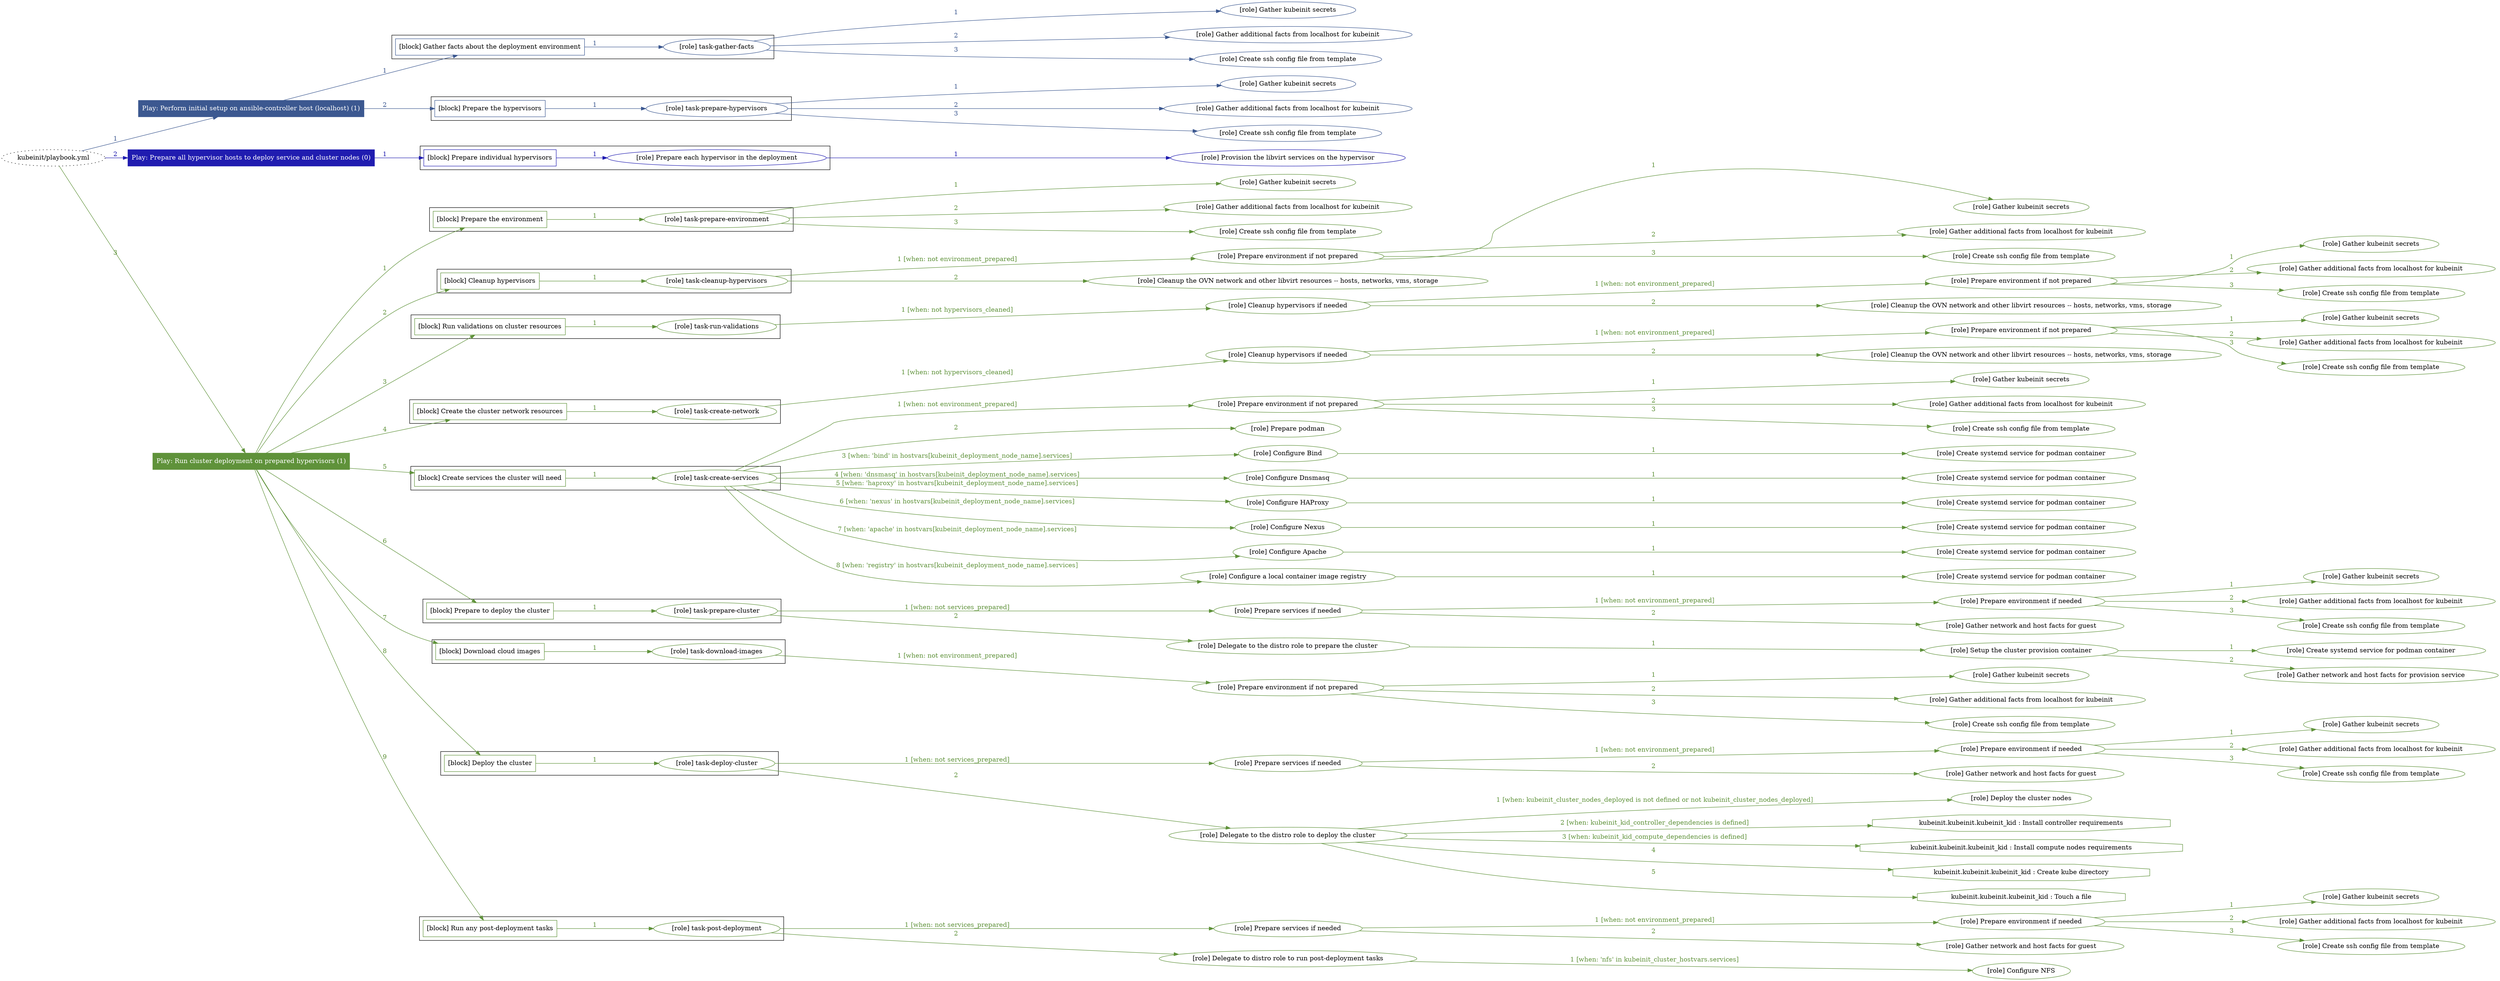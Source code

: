 digraph {
	graph [concentrate=true ordering=in rankdir=LR ratio=fill]
	edge [esep=5 sep=10]
	"kubeinit/playbook.yml" [URL="/home/runner/work/kubeinit/kubeinit/kubeinit/playbook.yml" id=playbook_631d4e79 style=dotted]
	play_fd096b8a [label="Play: Perform initial setup on ansible-controller host (localhost) (1)" URL="/home/runner/work/kubeinit/kubeinit/kubeinit/playbook.yml" color="#3c5890" fontcolor="#ffffff" id=play_fd096b8a shape=box style=filled tooltip=localhost]
	"kubeinit/playbook.yml" -> play_fd096b8a [label="1 " color="#3c5890" fontcolor="#3c5890" id=edge_13ae53e8 labeltooltip="1 " tooltip="1 "]
	subgraph "Gather kubeinit secrets" {
		role_b09cafa3 [label="[role] Gather kubeinit secrets" URL="/home/runner/.ansible/collections/ansible_collections/kubeinit/kubeinit/roles/kubeinit_prepare/tasks/gather_kubeinit_facts.yml" color="#3c5890" id=role_b09cafa3 tooltip="Gather kubeinit secrets"]
	}
	subgraph "Gather additional facts from localhost for kubeinit" {
		role_b09b461b [label="[role] Gather additional facts from localhost for kubeinit" URL="/home/runner/.ansible/collections/ansible_collections/kubeinit/kubeinit/roles/kubeinit_prepare/tasks/gather_kubeinit_facts.yml" color="#3c5890" id=role_b09b461b tooltip="Gather additional facts from localhost for kubeinit"]
	}
	subgraph "Create ssh config file from template" {
		role_484d48f0 [label="[role] Create ssh config file from template" URL="/home/runner/.ansible/collections/ansible_collections/kubeinit/kubeinit/roles/kubeinit_prepare/tasks/gather_kubeinit_facts.yml" color="#3c5890" id=role_484d48f0 tooltip="Create ssh config file from template"]
	}
	subgraph "task-gather-facts" {
		role_5db7b000 [label="[role] task-gather-facts" URL="/home/runner/work/kubeinit/kubeinit/kubeinit/playbook.yml" color="#3c5890" id=role_5db7b000 tooltip="task-gather-facts"]
		role_5db7b000 -> role_b09cafa3 [label="1 " color="#3c5890" fontcolor="#3c5890" id=edge_264c8a64 labeltooltip="1 " tooltip="1 "]
		role_5db7b000 -> role_b09b461b [label="2 " color="#3c5890" fontcolor="#3c5890" id=edge_7da8f5a4 labeltooltip="2 " tooltip="2 "]
		role_5db7b000 -> role_484d48f0 [label="3 " color="#3c5890" fontcolor="#3c5890" id=edge_31683a23 labeltooltip="3 " tooltip="3 "]
	}
	subgraph "Gather kubeinit secrets" {
		role_88951723 [label="[role] Gather kubeinit secrets" URL="/home/runner/.ansible/collections/ansible_collections/kubeinit/kubeinit/roles/kubeinit_prepare/tasks/gather_kubeinit_facts.yml" color="#3c5890" id=role_88951723 tooltip="Gather kubeinit secrets"]
	}
	subgraph "Gather additional facts from localhost for kubeinit" {
		role_a1238ea7 [label="[role] Gather additional facts from localhost for kubeinit" URL="/home/runner/.ansible/collections/ansible_collections/kubeinit/kubeinit/roles/kubeinit_prepare/tasks/gather_kubeinit_facts.yml" color="#3c5890" id=role_a1238ea7 tooltip="Gather additional facts from localhost for kubeinit"]
	}
	subgraph "Create ssh config file from template" {
		role_0018c996 [label="[role] Create ssh config file from template" URL="/home/runner/.ansible/collections/ansible_collections/kubeinit/kubeinit/roles/kubeinit_prepare/tasks/gather_kubeinit_facts.yml" color="#3c5890" id=role_0018c996 tooltip="Create ssh config file from template"]
	}
	subgraph "task-prepare-hypervisors" {
		role_5be6612e [label="[role] task-prepare-hypervisors" URL="/home/runner/work/kubeinit/kubeinit/kubeinit/playbook.yml" color="#3c5890" id=role_5be6612e tooltip="task-prepare-hypervisors"]
		role_5be6612e -> role_88951723 [label="1 " color="#3c5890" fontcolor="#3c5890" id=edge_fd577b94 labeltooltip="1 " tooltip="1 "]
		role_5be6612e -> role_a1238ea7 [label="2 " color="#3c5890" fontcolor="#3c5890" id=edge_242cc74e labeltooltip="2 " tooltip="2 "]
		role_5be6612e -> role_0018c996 [label="3 " color="#3c5890" fontcolor="#3c5890" id=edge_f7c57e42 labeltooltip="3 " tooltip="3 "]
	}
	subgraph "Play: Perform initial setup on ansible-controller host (localhost) (1)" {
		play_fd096b8a -> block_7fa52ff3 [label=1 color="#3c5890" fontcolor="#3c5890" id=edge_b52927d9 labeltooltip=1 tooltip=1]
		subgraph cluster_block_7fa52ff3 {
			block_7fa52ff3 [label="[block] Gather facts about the deployment environment" URL="/home/runner/work/kubeinit/kubeinit/kubeinit/playbook.yml" color="#3c5890" id=block_7fa52ff3 labeltooltip="Gather facts about the deployment environment" shape=box tooltip="Gather facts about the deployment environment"]
			block_7fa52ff3 -> role_5db7b000 [label="1 " color="#3c5890" fontcolor="#3c5890" id=edge_e2c9bd06 labeltooltip="1 " tooltip="1 "]
		}
		play_fd096b8a -> block_6d592baa [label=2 color="#3c5890" fontcolor="#3c5890" id=edge_0118e090 labeltooltip=2 tooltip=2]
		subgraph cluster_block_6d592baa {
			block_6d592baa [label="[block] Prepare the hypervisors" URL="/home/runner/work/kubeinit/kubeinit/kubeinit/playbook.yml" color="#3c5890" id=block_6d592baa labeltooltip="Prepare the hypervisors" shape=box tooltip="Prepare the hypervisors"]
			block_6d592baa -> role_5be6612e [label="1 " color="#3c5890" fontcolor="#3c5890" id=edge_ff4b93f3 labeltooltip="1 " tooltip="1 "]
		}
	}
	play_9fa83a90 [label="Play: Prepare all hypervisor hosts to deploy service and cluster nodes (0)" URL="/home/runner/work/kubeinit/kubeinit/kubeinit/playbook.yml" color="#201cb0" fontcolor="#ffffff" id=play_9fa83a90 shape=box style=filled tooltip="Play: Prepare all hypervisor hosts to deploy service and cluster nodes (0)"]
	"kubeinit/playbook.yml" -> play_9fa83a90 [label="2 " color="#201cb0" fontcolor="#201cb0" id=edge_a49e1e10 labeltooltip="2 " tooltip="2 "]
	subgraph "Provision the libvirt services on the hypervisor" {
		role_488dbc04 [label="[role] Provision the libvirt services on the hypervisor" URL="/home/runner/.ansible/collections/ansible_collections/kubeinit/kubeinit/roles/kubeinit_prepare/tasks/prepare_hypervisor.yml" color="#201cb0" id=role_488dbc04 tooltip="Provision the libvirt services on the hypervisor"]
	}
	subgraph "Prepare each hypervisor in the deployment" {
		role_01ba2764 [label="[role] Prepare each hypervisor in the deployment" URL="/home/runner/work/kubeinit/kubeinit/kubeinit/playbook.yml" color="#201cb0" id=role_01ba2764 tooltip="Prepare each hypervisor in the deployment"]
		role_01ba2764 -> role_488dbc04 [label="1 " color="#201cb0" fontcolor="#201cb0" id=edge_f4d7bf03 labeltooltip="1 " tooltip="1 "]
	}
	subgraph "Play: Prepare all hypervisor hosts to deploy service and cluster nodes (0)" {
		play_9fa83a90 -> block_8d556f6b [label=1 color="#201cb0" fontcolor="#201cb0" id=edge_636c7505 labeltooltip=1 tooltip=1]
		subgraph cluster_block_8d556f6b {
			block_8d556f6b [label="[block] Prepare individual hypervisors" URL="/home/runner/work/kubeinit/kubeinit/kubeinit/playbook.yml" color="#201cb0" id=block_8d556f6b labeltooltip="Prepare individual hypervisors" shape=box tooltip="Prepare individual hypervisors"]
			block_8d556f6b -> role_01ba2764 [label="1 " color="#201cb0" fontcolor="#201cb0" id=edge_83ba40f4 labeltooltip="1 " tooltip="1 "]
		}
	}
	play_57321fdf [label="Play: Run cluster deployment on prepared hypervisors (1)" URL="/home/runner/work/kubeinit/kubeinit/kubeinit/playbook.yml" color="#5f923a" fontcolor="#ffffff" id=play_57321fdf shape=box style=filled tooltip=localhost]
	"kubeinit/playbook.yml" -> play_57321fdf [label="3 " color="#5f923a" fontcolor="#5f923a" id=edge_5bac97b0 labeltooltip="3 " tooltip="3 "]
	subgraph "Gather kubeinit secrets" {
		role_ed3e7cd3 [label="[role] Gather kubeinit secrets" URL="/home/runner/.ansible/collections/ansible_collections/kubeinit/kubeinit/roles/kubeinit_prepare/tasks/gather_kubeinit_facts.yml" color="#5f923a" id=role_ed3e7cd3 tooltip="Gather kubeinit secrets"]
	}
	subgraph "Gather additional facts from localhost for kubeinit" {
		role_dd9f2aa2 [label="[role] Gather additional facts from localhost for kubeinit" URL="/home/runner/.ansible/collections/ansible_collections/kubeinit/kubeinit/roles/kubeinit_prepare/tasks/gather_kubeinit_facts.yml" color="#5f923a" id=role_dd9f2aa2 tooltip="Gather additional facts from localhost for kubeinit"]
	}
	subgraph "Create ssh config file from template" {
		role_9dde4c09 [label="[role] Create ssh config file from template" URL="/home/runner/.ansible/collections/ansible_collections/kubeinit/kubeinit/roles/kubeinit_prepare/tasks/gather_kubeinit_facts.yml" color="#5f923a" id=role_9dde4c09 tooltip="Create ssh config file from template"]
	}
	subgraph "task-prepare-environment" {
		role_c11fd211 [label="[role] task-prepare-environment" URL="/home/runner/work/kubeinit/kubeinit/kubeinit/playbook.yml" color="#5f923a" id=role_c11fd211 tooltip="task-prepare-environment"]
		role_c11fd211 -> role_ed3e7cd3 [label="1 " color="#5f923a" fontcolor="#5f923a" id=edge_002c26e2 labeltooltip="1 " tooltip="1 "]
		role_c11fd211 -> role_dd9f2aa2 [label="2 " color="#5f923a" fontcolor="#5f923a" id=edge_e6a7c039 labeltooltip="2 " tooltip="2 "]
		role_c11fd211 -> role_9dde4c09 [label="3 " color="#5f923a" fontcolor="#5f923a" id=edge_6cd74aa6 labeltooltip="3 " tooltip="3 "]
	}
	subgraph "Gather kubeinit secrets" {
		role_d32c63bb [label="[role] Gather kubeinit secrets" URL="/home/runner/.ansible/collections/ansible_collections/kubeinit/kubeinit/roles/kubeinit_prepare/tasks/gather_kubeinit_facts.yml" color="#5f923a" id=role_d32c63bb tooltip="Gather kubeinit secrets"]
	}
	subgraph "Gather additional facts from localhost for kubeinit" {
		role_26bfe3c5 [label="[role] Gather additional facts from localhost for kubeinit" URL="/home/runner/.ansible/collections/ansible_collections/kubeinit/kubeinit/roles/kubeinit_prepare/tasks/gather_kubeinit_facts.yml" color="#5f923a" id=role_26bfe3c5 tooltip="Gather additional facts from localhost for kubeinit"]
	}
	subgraph "Create ssh config file from template" {
		role_a4a4e40b [label="[role] Create ssh config file from template" URL="/home/runner/.ansible/collections/ansible_collections/kubeinit/kubeinit/roles/kubeinit_prepare/tasks/gather_kubeinit_facts.yml" color="#5f923a" id=role_a4a4e40b tooltip="Create ssh config file from template"]
	}
	subgraph "Prepare environment if not prepared" {
		role_afc779f4 [label="[role] Prepare environment if not prepared" URL="/home/runner/.ansible/collections/ansible_collections/kubeinit/kubeinit/roles/kubeinit_prepare/tasks/cleanup_hypervisors.yml" color="#5f923a" id=role_afc779f4 tooltip="Prepare environment if not prepared"]
		role_afc779f4 -> role_d32c63bb [label="1 " color="#5f923a" fontcolor="#5f923a" id=edge_eaefa13e labeltooltip="1 " tooltip="1 "]
		role_afc779f4 -> role_26bfe3c5 [label="2 " color="#5f923a" fontcolor="#5f923a" id=edge_d001be74 labeltooltip="2 " tooltip="2 "]
		role_afc779f4 -> role_a4a4e40b [label="3 " color="#5f923a" fontcolor="#5f923a" id=edge_c9851775 labeltooltip="3 " tooltip="3 "]
	}
	subgraph "Cleanup the OVN network and other libvirt resources -- hosts, networks, vms, storage" {
		role_4b16771d [label="[role] Cleanup the OVN network and other libvirt resources -- hosts, networks, vms, storage" URL="/home/runner/.ansible/collections/ansible_collections/kubeinit/kubeinit/roles/kubeinit_prepare/tasks/cleanup_hypervisors.yml" color="#5f923a" id=role_4b16771d tooltip="Cleanup the OVN network and other libvirt resources -- hosts, networks, vms, storage"]
	}
	subgraph "task-cleanup-hypervisors" {
		role_e7621fe0 [label="[role] task-cleanup-hypervisors" URL="/home/runner/work/kubeinit/kubeinit/kubeinit/playbook.yml" color="#5f923a" id=role_e7621fe0 tooltip="task-cleanup-hypervisors"]
		role_e7621fe0 -> role_afc779f4 [label="1 [when: not environment_prepared]" color="#5f923a" fontcolor="#5f923a" id=edge_1c373c9e labeltooltip="1 [when: not environment_prepared]" tooltip="1 [when: not environment_prepared]"]
		role_e7621fe0 -> role_4b16771d [label="2 " color="#5f923a" fontcolor="#5f923a" id=edge_6177a341 labeltooltip="2 " tooltip="2 "]
	}
	subgraph "Gather kubeinit secrets" {
		role_345eded1 [label="[role] Gather kubeinit secrets" URL="/home/runner/.ansible/collections/ansible_collections/kubeinit/kubeinit/roles/kubeinit_prepare/tasks/gather_kubeinit_facts.yml" color="#5f923a" id=role_345eded1 tooltip="Gather kubeinit secrets"]
	}
	subgraph "Gather additional facts from localhost for kubeinit" {
		role_64a6d907 [label="[role] Gather additional facts from localhost for kubeinit" URL="/home/runner/.ansible/collections/ansible_collections/kubeinit/kubeinit/roles/kubeinit_prepare/tasks/gather_kubeinit_facts.yml" color="#5f923a" id=role_64a6d907 tooltip="Gather additional facts from localhost for kubeinit"]
	}
	subgraph "Create ssh config file from template" {
		role_521c7646 [label="[role] Create ssh config file from template" URL="/home/runner/.ansible/collections/ansible_collections/kubeinit/kubeinit/roles/kubeinit_prepare/tasks/gather_kubeinit_facts.yml" color="#5f923a" id=role_521c7646 tooltip="Create ssh config file from template"]
	}
	subgraph "Prepare environment if not prepared" {
		role_b319f4ba [label="[role] Prepare environment if not prepared" URL="/home/runner/.ansible/collections/ansible_collections/kubeinit/kubeinit/roles/kubeinit_prepare/tasks/cleanup_hypervisors.yml" color="#5f923a" id=role_b319f4ba tooltip="Prepare environment if not prepared"]
		role_b319f4ba -> role_345eded1 [label="1 " color="#5f923a" fontcolor="#5f923a" id=edge_d2e15d30 labeltooltip="1 " tooltip="1 "]
		role_b319f4ba -> role_64a6d907 [label="2 " color="#5f923a" fontcolor="#5f923a" id=edge_76c6418f labeltooltip="2 " tooltip="2 "]
		role_b319f4ba -> role_521c7646 [label="3 " color="#5f923a" fontcolor="#5f923a" id=edge_e3be8338 labeltooltip="3 " tooltip="3 "]
	}
	subgraph "Cleanup the OVN network and other libvirt resources -- hosts, networks, vms, storage" {
		role_458849f4 [label="[role] Cleanup the OVN network and other libvirt resources -- hosts, networks, vms, storage" URL="/home/runner/.ansible/collections/ansible_collections/kubeinit/kubeinit/roles/kubeinit_prepare/tasks/cleanup_hypervisors.yml" color="#5f923a" id=role_458849f4 tooltip="Cleanup the OVN network and other libvirt resources -- hosts, networks, vms, storage"]
	}
	subgraph "Cleanup hypervisors if needed" {
		role_afb932c7 [label="[role] Cleanup hypervisors if needed" URL="/home/runner/.ansible/collections/ansible_collections/kubeinit/kubeinit/roles/kubeinit_validations/tasks/main.yml" color="#5f923a" id=role_afb932c7 tooltip="Cleanup hypervisors if needed"]
		role_afb932c7 -> role_b319f4ba [label="1 [when: not environment_prepared]" color="#5f923a" fontcolor="#5f923a" id=edge_c089ee54 labeltooltip="1 [when: not environment_prepared]" tooltip="1 [when: not environment_prepared]"]
		role_afb932c7 -> role_458849f4 [label="2 " color="#5f923a" fontcolor="#5f923a" id=edge_0266e3bc labeltooltip="2 " tooltip="2 "]
	}
	subgraph "task-run-validations" {
		role_2ea287fc [label="[role] task-run-validations" URL="/home/runner/work/kubeinit/kubeinit/kubeinit/playbook.yml" color="#5f923a" id=role_2ea287fc tooltip="task-run-validations"]
		role_2ea287fc -> role_afb932c7 [label="1 [when: not hypervisors_cleaned]" color="#5f923a" fontcolor="#5f923a" id=edge_be7daf16 labeltooltip="1 [when: not hypervisors_cleaned]" tooltip="1 [when: not hypervisors_cleaned]"]
	}
	subgraph "Gather kubeinit secrets" {
		role_37038be5 [label="[role] Gather kubeinit secrets" URL="/home/runner/.ansible/collections/ansible_collections/kubeinit/kubeinit/roles/kubeinit_prepare/tasks/gather_kubeinit_facts.yml" color="#5f923a" id=role_37038be5 tooltip="Gather kubeinit secrets"]
	}
	subgraph "Gather additional facts from localhost for kubeinit" {
		role_77d88bc1 [label="[role] Gather additional facts from localhost for kubeinit" URL="/home/runner/.ansible/collections/ansible_collections/kubeinit/kubeinit/roles/kubeinit_prepare/tasks/gather_kubeinit_facts.yml" color="#5f923a" id=role_77d88bc1 tooltip="Gather additional facts from localhost for kubeinit"]
	}
	subgraph "Create ssh config file from template" {
		role_358844ad [label="[role] Create ssh config file from template" URL="/home/runner/.ansible/collections/ansible_collections/kubeinit/kubeinit/roles/kubeinit_prepare/tasks/gather_kubeinit_facts.yml" color="#5f923a" id=role_358844ad tooltip="Create ssh config file from template"]
	}
	subgraph "Prepare environment if not prepared" {
		role_6cfad5da [label="[role] Prepare environment if not prepared" URL="/home/runner/.ansible/collections/ansible_collections/kubeinit/kubeinit/roles/kubeinit_prepare/tasks/cleanup_hypervisors.yml" color="#5f923a" id=role_6cfad5da tooltip="Prepare environment if not prepared"]
		role_6cfad5da -> role_37038be5 [label="1 " color="#5f923a" fontcolor="#5f923a" id=edge_4a3baea5 labeltooltip="1 " tooltip="1 "]
		role_6cfad5da -> role_77d88bc1 [label="2 " color="#5f923a" fontcolor="#5f923a" id=edge_2a37a0ee labeltooltip="2 " tooltip="2 "]
		role_6cfad5da -> role_358844ad [label="3 " color="#5f923a" fontcolor="#5f923a" id=edge_c2d808cd labeltooltip="3 " tooltip="3 "]
	}
	subgraph "Cleanup the OVN network and other libvirt resources -- hosts, networks, vms, storage" {
		role_4d088098 [label="[role] Cleanup the OVN network and other libvirt resources -- hosts, networks, vms, storage" URL="/home/runner/.ansible/collections/ansible_collections/kubeinit/kubeinit/roles/kubeinit_prepare/tasks/cleanup_hypervisors.yml" color="#5f923a" id=role_4d088098 tooltip="Cleanup the OVN network and other libvirt resources -- hosts, networks, vms, storage"]
	}
	subgraph "Cleanup hypervisors if needed" {
		role_befa75fd [label="[role] Cleanup hypervisors if needed" URL="/home/runner/.ansible/collections/ansible_collections/kubeinit/kubeinit/roles/kubeinit_libvirt/tasks/create_network.yml" color="#5f923a" id=role_befa75fd tooltip="Cleanup hypervisors if needed"]
		role_befa75fd -> role_6cfad5da [label="1 [when: not environment_prepared]" color="#5f923a" fontcolor="#5f923a" id=edge_75b4018c labeltooltip="1 [when: not environment_prepared]" tooltip="1 [when: not environment_prepared]"]
		role_befa75fd -> role_4d088098 [label="2 " color="#5f923a" fontcolor="#5f923a" id=edge_94004bb2 labeltooltip="2 " tooltip="2 "]
	}
	subgraph "task-create-network" {
		role_e8fd433d [label="[role] task-create-network" URL="/home/runner/work/kubeinit/kubeinit/kubeinit/playbook.yml" color="#5f923a" id=role_e8fd433d tooltip="task-create-network"]
		role_e8fd433d -> role_befa75fd [label="1 [when: not hypervisors_cleaned]" color="#5f923a" fontcolor="#5f923a" id=edge_ab82e3fe labeltooltip="1 [when: not hypervisors_cleaned]" tooltip="1 [when: not hypervisors_cleaned]"]
	}
	subgraph "Gather kubeinit secrets" {
		role_980dbda8 [label="[role] Gather kubeinit secrets" URL="/home/runner/.ansible/collections/ansible_collections/kubeinit/kubeinit/roles/kubeinit_prepare/tasks/gather_kubeinit_facts.yml" color="#5f923a" id=role_980dbda8 tooltip="Gather kubeinit secrets"]
	}
	subgraph "Gather additional facts from localhost for kubeinit" {
		role_72121b0a [label="[role] Gather additional facts from localhost for kubeinit" URL="/home/runner/.ansible/collections/ansible_collections/kubeinit/kubeinit/roles/kubeinit_prepare/tasks/gather_kubeinit_facts.yml" color="#5f923a" id=role_72121b0a tooltip="Gather additional facts from localhost for kubeinit"]
	}
	subgraph "Create ssh config file from template" {
		role_25dc0666 [label="[role] Create ssh config file from template" URL="/home/runner/.ansible/collections/ansible_collections/kubeinit/kubeinit/roles/kubeinit_prepare/tasks/gather_kubeinit_facts.yml" color="#5f923a" id=role_25dc0666 tooltip="Create ssh config file from template"]
	}
	subgraph "Prepare environment if not prepared" {
		role_7c62cd98 [label="[role] Prepare environment if not prepared" URL="/home/runner/.ansible/collections/ansible_collections/kubeinit/kubeinit/roles/kubeinit_services/tasks/main.yml" color="#5f923a" id=role_7c62cd98 tooltip="Prepare environment if not prepared"]
		role_7c62cd98 -> role_980dbda8 [label="1 " color="#5f923a" fontcolor="#5f923a" id=edge_cfed4336 labeltooltip="1 " tooltip="1 "]
		role_7c62cd98 -> role_72121b0a [label="2 " color="#5f923a" fontcolor="#5f923a" id=edge_e7f28d31 labeltooltip="2 " tooltip="2 "]
		role_7c62cd98 -> role_25dc0666 [label="3 " color="#5f923a" fontcolor="#5f923a" id=edge_458b73ae labeltooltip="3 " tooltip="3 "]
	}
	subgraph "Prepare podman" {
		role_64424a48 [label="[role] Prepare podman" URL="/home/runner/.ansible/collections/ansible_collections/kubeinit/kubeinit/roles/kubeinit_services/tasks/00_create_service_pod.yml" color="#5f923a" id=role_64424a48 tooltip="Prepare podman"]
	}
	subgraph "Create systemd service for podman container" {
		role_a462eee6 [label="[role] Create systemd service for podman container" URL="/home/runner/.ansible/collections/ansible_collections/kubeinit/kubeinit/roles/kubeinit_bind/tasks/main.yml" color="#5f923a" id=role_a462eee6 tooltip="Create systemd service for podman container"]
	}
	subgraph "Configure Bind" {
		role_0f6ec6f3 [label="[role] Configure Bind" URL="/home/runner/.ansible/collections/ansible_collections/kubeinit/kubeinit/roles/kubeinit_services/tasks/start_services_containers.yml" color="#5f923a" id=role_0f6ec6f3 tooltip="Configure Bind"]
		role_0f6ec6f3 -> role_a462eee6 [label="1 " color="#5f923a" fontcolor="#5f923a" id=edge_310ebc9f labeltooltip="1 " tooltip="1 "]
	}
	subgraph "Create systemd service for podman container" {
		role_39552636 [label="[role] Create systemd service for podman container" URL="/home/runner/.ansible/collections/ansible_collections/kubeinit/kubeinit/roles/kubeinit_dnsmasq/tasks/main.yml" color="#5f923a" id=role_39552636 tooltip="Create systemd service for podman container"]
	}
	subgraph "Configure Dnsmasq" {
		role_ac4d84e7 [label="[role] Configure Dnsmasq" URL="/home/runner/.ansible/collections/ansible_collections/kubeinit/kubeinit/roles/kubeinit_services/tasks/start_services_containers.yml" color="#5f923a" id=role_ac4d84e7 tooltip="Configure Dnsmasq"]
		role_ac4d84e7 -> role_39552636 [label="1 " color="#5f923a" fontcolor="#5f923a" id=edge_d73785a3 labeltooltip="1 " tooltip="1 "]
	}
	subgraph "Create systemd service for podman container" {
		role_e6353ef4 [label="[role] Create systemd service for podman container" URL="/home/runner/.ansible/collections/ansible_collections/kubeinit/kubeinit/roles/kubeinit_haproxy/tasks/main.yml" color="#5f923a" id=role_e6353ef4 tooltip="Create systemd service for podman container"]
	}
	subgraph "Configure HAProxy" {
		role_6e9ce3f5 [label="[role] Configure HAProxy" URL="/home/runner/.ansible/collections/ansible_collections/kubeinit/kubeinit/roles/kubeinit_services/tasks/start_services_containers.yml" color="#5f923a" id=role_6e9ce3f5 tooltip="Configure HAProxy"]
		role_6e9ce3f5 -> role_e6353ef4 [label="1 " color="#5f923a" fontcolor="#5f923a" id=edge_5c5b0070 labeltooltip="1 " tooltip="1 "]
	}
	subgraph "Create systemd service for podman container" {
		role_f3d72879 [label="[role] Create systemd service for podman container" URL="/home/runner/.ansible/collections/ansible_collections/kubeinit/kubeinit/roles/kubeinit_nexus/tasks/main.yml" color="#5f923a" id=role_f3d72879 tooltip="Create systemd service for podman container"]
	}
	subgraph "Configure Nexus" {
		role_4ffcbfbb [label="[role] Configure Nexus" URL="/home/runner/.ansible/collections/ansible_collections/kubeinit/kubeinit/roles/kubeinit_services/tasks/start_services_containers.yml" color="#5f923a" id=role_4ffcbfbb tooltip="Configure Nexus"]
		role_4ffcbfbb -> role_f3d72879 [label="1 " color="#5f923a" fontcolor="#5f923a" id=edge_5b037971 labeltooltip="1 " tooltip="1 "]
	}
	subgraph "Create systemd service for podman container" {
		role_2a588894 [label="[role] Create systemd service for podman container" URL="/home/runner/.ansible/collections/ansible_collections/kubeinit/kubeinit/roles/kubeinit_apache/tasks/main.yml" color="#5f923a" id=role_2a588894 tooltip="Create systemd service for podman container"]
	}
	subgraph "Configure Apache" {
		role_27253639 [label="[role] Configure Apache" URL="/home/runner/.ansible/collections/ansible_collections/kubeinit/kubeinit/roles/kubeinit_services/tasks/start_services_containers.yml" color="#5f923a" id=role_27253639 tooltip="Configure Apache"]
		role_27253639 -> role_2a588894 [label="1 " color="#5f923a" fontcolor="#5f923a" id=edge_33328f6c labeltooltip="1 " tooltip="1 "]
	}
	subgraph "Create systemd service for podman container" {
		role_7b7b1508 [label="[role] Create systemd service for podman container" URL="/home/runner/.ansible/collections/ansible_collections/kubeinit/kubeinit/roles/kubeinit_registry/tasks/main.yml" color="#5f923a" id=role_7b7b1508 tooltip="Create systemd service for podman container"]
	}
	subgraph "Configure a local container image registry" {
		role_679d5d19 [label="[role] Configure a local container image registry" URL="/home/runner/.ansible/collections/ansible_collections/kubeinit/kubeinit/roles/kubeinit_services/tasks/start_services_containers.yml" color="#5f923a" id=role_679d5d19 tooltip="Configure a local container image registry"]
		role_679d5d19 -> role_7b7b1508 [label="1 " color="#5f923a" fontcolor="#5f923a" id=edge_ffd2dd11 labeltooltip="1 " tooltip="1 "]
	}
	subgraph "task-create-services" {
		role_f87aa949 [label="[role] task-create-services" URL="/home/runner/work/kubeinit/kubeinit/kubeinit/playbook.yml" color="#5f923a" id=role_f87aa949 tooltip="task-create-services"]
		role_f87aa949 -> role_7c62cd98 [label="1 [when: not environment_prepared]" color="#5f923a" fontcolor="#5f923a" id=edge_d4b83fb4 labeltooltip="1 [when: not environment_prepared]" tooltip="1 [when: not environment_prepared]"]
		role_f87aa949 -> role_64424a48 [label="2 " color="#5f923a" fontcolor="#5f923a" id=edge_d5281adf labeltooltip="2 " tooltip="2 "]
		role_f87aa949 -> role_0f6ec6f3 [label="3 [when: 'bind' in hostvars[kubeinit_deployment_node_name].services]" color="#5f923a" fontcolor="#5f923a" id=edge_4c60c1a2 labeltooltip="3 [when: 'bind' in hostvars[kubeinit_deployment_node_name].services]" tooltip="3 [when: 'bind' in hostvars[kubeinit_deployment_node_name].services]"]
		role_f87aa949 -> role_ac4d84e7 [label="4 [when: 'dnsmasq' in hostvars[kubeinit_deployment_node_name].services]" color="#5f923a" fontcolor="#5f923a" id=edge_5ccf2aed labeltooltip="4 [when: 'dnsmasq' in hostvars[kubeinit_deployment_node_name].services]" tooltip="4 [when: 'dnsmasq' in hostvars[kubeinit_deployment_node_name].services]"]
		role_f87aa949 -> role_6e9ce3f5 [label="5 [when: 'haproxy' in hostvars[kubeinit_deployment_node_name].services]" color="#5f923a" fontcolor="#5f923a" id=edge_78130c8c labeltooltip="5 [when: 'haproxy' in hostvars[kubeinit_deployment_node_name].services]" tooltip="5 [when: 'haproxy' in hostvars[kubeinit_deployment_node_name].services]"]
		role_f87aa949 -> role_4ffcbfbb [label="6 [when: 'nexus' in hostvars[kubeinit_deployment_node_name].services]" color="#5f923a" fontcolor="#5f923a" id=edge_830c6910 labeltooltip="6 [when: 'nexus' in hostvars[kubeinit_deployment_node_name].services]" tooltip="6 [when: 'nexus' in hostvars[kubeinit_deployment_node_name].services]"]
		role_f87aa949 -> role_27253639 [label="7 [when: 'apache' in hostvars[kubeinit_deployment_node_name].services]" color="#5f923a" fontcolor="#5f923a" id=edge_6d4f42cf labeltooltip="7 [when: 'apache' in hostvars[kubeinit_deployment_node_name].services]" tooltip="7 [when: 'apache' in hostvars[kubeinit_deployment_node_name].services]"]
		role_f87aa949 -> role_679d5d19 [label="8 [when: 'registry' in hostvars[kubeinit_deployment_node_name].services]" color="#5f923a" fontcolor="#5f923a" id=edge_53db52a6 labeltooltip="8 [when: 'registry' in hostvars[kubeinit_deployment_node_name].services]" tooltip="8 [when: 'registry' in hostvars[kubeinit_deployment_node_name].services]"]
	}
	subgraph "Gather kubeinit secrets" {
		role_50dc65cb [label="[role] Gather kubeinit secrets" URL="/home/runner/.ansible/collections/ansible_collections/kubeinit/kubeinit/roles/kubeinit_prepare/tasks/gather_kubeinit_facts.yml" color="#5f923a" id=role_50dc65cb tooltip="Gather kubeinit secrets"]
	}
	subgraph "Gather additional facts from localhost for kubeinit" {
		role_a7fba372 [label="[role] Gather additional facts from localhost for kubeinit" URL="/home/runner/.ansible/collections/ansible_collections/kubeinit/kubeinit/roles/kubeinit_prepare/tasks/gather_kubeinit_facts.yml" color="#5f923a" id=role_a7fba372 tooltip="Gather additional facts from localhost for kubeinit"]
	}
	subgraph "Create ssh config file from template" {
		role_562779b0 [label="[role] Create ssh config file from template" URL="/home/runner/.ansible/collections/ansible_collections/kubeinit/kubeinit/roles/kubeinit_prepare/tasks/gather_kubeinit_facts.yml" color="#5f923a" id=role_562779b0 tooltip="Create ssh config file from template"]
	}
	subgraph "Prepare environment if needed" {
		role_073363ea [label="[role] Prepare environment if needed" URL="/home/runner/.ansible/collections/ansible_collections/kubeinit/kubeinit/roles/kubeinit_services/tasks/prepare_services.yml" color="#5f923a" id=role_073363ea tooltip="Prepare environment if needed"]
		role_073363ea -> role_50dc65cb [label="1 " color="#5f923a" fontcolor="#5f923a" id=edge_184ba16d labeltooltip="1 " tooltip="1 "]
		role_073363ea -> role_a7fba372 [label="2 " color="#5f923a" fontcolor="#5f923a" id=edge_445ae82a labeltooltip="2 " tooltip="2 "]
		role_073363ea -> role_562779b0 [label="3 " color="#5f923a" fontcolor="#5f923a" id=edge_21f64aa8 labeltooltip="3 " tooltip="3 "]
	}
	subgraph "Gather network and host facts for guest" {
		role_6c32068a [label="[role] Gather network and host facts for guest" URL="/home/runner/.ansible/collections/ansible_collections/kubeinit/kubeinit/roles/kubeinit_services/tasks/prepare_services.yml" color="#5f923a" id=role_6c32068a tooltip="Gather network and host facts for guest"]
	}
	subgraph "Prepare services if needed" {
		role_c2c1984c [label="[role] Prepare services if needed" URL="/home/runner/.ansible/collections/ansible_collections/kubeinit/kubeinit/roles/kubeinit_prepare/tasks/prepare_cluster.yml" color="#5f923a" id=role_c2c1984c tooltip="Prepare services if needed"]
		role_c2c1984c -> role_073363ea [label="1 [when: not environment_prepared]" color="#5f923a" fontcolor="#5f923a" id=edge_46260b29 labeltooltip="1 [when: not environment_prepared]" tooltip="1 [when: not environment_prepared]"]
		role_c2c1984c -> role_6c32068a [label="2 " color="#5f923a" fontcolor="#5f923a" id=edge_2104c007 labeltooltip="2 " tooltip="2 "]
	}
	subgraph "Create systemd service for podman container" {
		role_2176a807 [label="[role] Create systemd service for podman container" URL="/home/runner/.ansible/collections/ansible_collections/kubeinit/kubeinit/roles/kubeinit_services/tasks/create_provision_container.yml" color="#5f923a" id=role_2176a807 tooltip="Create systemd service for podman container"]
	}
	subgraph "Gather network and host facts for provision service" {
		role_fb2ca1d6 [label="[role] Gather network and host facts for provision service" URL="/home/runner/.ansible/collections/ansible_collections/kubeinit/kubeinit/roles/kubeinit_services/tasks/create_provision_container.yml" color="#5f923a" id=role_fb2ca1d6 tooltip="Gather network and host facts for provision service"]
	}
	subgraph "Setup the cluster provision container" {
		role_062c5656 [label="[role] Setup the cluster provision container" URL="/home/runner/.ansible/collections/ansible_collections/kubeinit/kubeinit/roles/kubeinit_kid/tasks/prepare_cluster.yml" color="#5f923a" id=role_062c5656 tooltip="Setup the cluster provision container"]
		role_062c5656 -> role_2176a807 [label="1 " color="#5f923a" fontcolor="#5f923a" id=edge_1829e274 labeltooltip="1 " tooltip="1 "]
		role_062c5656 -> role_fb2ca1d6 [label="2 " color="#5f923a" fontcolor="#5f923a" id=edge_7517b59c labeltooltip="2 " tooltip="2 "]
	}
	subgraph "Delegate to the distro role to prepare the cluster" {
		role_55f236f7 [label="[role] Delegate to the distro role to prepare the cluster" URL="/home/runner/.ansible/collections/ansible_collections/kubeinit/kubeinit/roles/kubeinit_prepare/tasks/prepare_cluster.yml" color="#5f923a" id=role_55f236f7 tooltip="Delegate to the distro role to prepare the cluster"]
		role_55f236f7 -> role_062c5656 [label="1 " color="#5f923a" fontcolor="#5f923a" id=edge_3afd25df labeltooltip="1 " tooltip="1 "]
	}
	subgraph "task-prepare-cluster" {
		role_54725e7b [label="[role] task-prepare-cluster" URL="/home/runner/work/kubeinit/kubeinit/kubeinit/playbook.yml" color="#5f923a" id=role_54725e7b tooltip="task-prepare-cluster"]
		role_54725e7b -> role_c2c1984c [label="1 [when: not services_prepared]" color="#5f923a" fontcolor="#5f923a" id=edge_4a3bafe2 labeltooltip="1 [when: not services_prepared]" tooltip="1 [when: not services_prepared]"]
		role_54725e7b -> role_55f236f7 [label="2 " color="#5f923a" fontcolor="#5f923a" id=edge_102c05f9 labeltooltip="2 " tooltip="2 "]
	}
	subgraph "Gather kubeinit secrets" {
		role_ccc1ea00 [label="[role] Gather kubeinit secrets" URL="/home/runner/.ansible/collections/ansible_collections/kubeinit/kubeinit/roles/kubeinit_prepare/tasks/gather_kubeinit_facts.yml" color="#5f923a" id=role_ccc1ea00 tooltip="Gather kubeinit secrets"]
	}
	subgraph "Gather additional facts from localhost for kubeinit" {
		role_fabdf8f8 [label="[role] Gather additional facts from localhost for kubeinit" URL="/home/runner/.ansible/collections/ansible_collections/kubeinit/kubeinit/roles/kubeinit_prepare/tasks/gather_kubeinit_facts.yml" color="#5f923a" id=role_fabdf8f8 tooltip="Gather additional facts from localhost for kubeinit"]
	}
	subgraph "Create ssh config file from template" {
		role_657f6f8f [label="[role] Create ssh config file from template" URL="/home/runner/.ansible/collections/ansible_collections/kubeinit/kubeinit/roles/kubeinit_prepare/tasks/gather_kubeinit_facts.yml" color="#5f923a" id=role_657f6f8f tooltip="Create ssh config file from template"]
	}
	subgraph "Prepare environment if not prepared" {
		role_8a46cb47 [label="[role] Prepare environment if not prepared" URL="/home/runner/.ansible/collections/ansible_collections/kubeinit/kubeinit/roles/kubeinit_libvirt/tasks/download_cloud_images.yml" color="#5f923a" id=role_8a46cb47 tooltip="Prepare environment if not prepared"]
		role_8a46cb47 -> role_ccc1ea00 [label="1 " color="#5f923a" fontcolor="#5f923a" id=edge_00b92b5a labeltooltip="1 " tooltip="1 "]
		role_8a46cb47 -> role_fabdf8f8 [label="2 " color="#5f923a" fontcolor="#5f923a" id=edge_8e3de5e4 labeltooltip="2 " tooltip="2 "]
		role_8a46cb47 -> role_657f6f8f [label="3 " color="#5f923a" fontcolor="#5f923a" id=edge_5a3830c8 labeltooltip="3 " tooltip="3 "]
	}
	subgraph "task-download-images" {
		role_ae4e7cb2 [label="[role] task-download-images" URL="/home/runner/work/kubeinit/kubeinit/kubeinit/playbook.yml" color="#5f923a" id=role_ae4e7cb2 tooltip="task-download-images"]
		role_ae4e7cb2 -> role_8a46cb47 [label="1 [when: not environment_prepared]" color="#5f923a" fontcolor="#5f923a" id=edge_110145bc labeltooltip="1 [when: not environment_prepared]" tooltip="1 [when: not environment_prepared]"]
	}
	subgraph "Gather kubeinit secrets" {
		role_ee06b320 [label="[role] Gather kubeinit secrets" URL="/home/runner/.ansible/collections/ansible_collections/kubeinit/kubeinit/roles/kubeinit_prepare/tasks/gather_kubeinit_facts.yml" color="#5f923a" id=role_ee06b320 tooltip="Gather kubeinit secrets"]
	}
	subgraph "Gather additional facts from localhost for kubeinit" {
		role_ad1250d6 [label="[role] Gather additional facts from localhost for kubeinit" URL="/home/runner/.ansible/collections/ansible_collections/kubeinit/kubeinit/roles/kubeinit_prepare/tasks/gather_kubeinit_facts.yml" color="#5f923a" id=role_ad1250d6 tooltip="Gather additional facts from localhost for kubeinit"]
	}
	subgraph "Create ssh config file from template" {
		role_13f69956 [label="[role] Create ssh config file from template" URL="/home/runner/.ansible/collections/ansible_collections/kubeinit/kubeinit/roles/kubeinit_prepare/tasks/gather_kubeinit_facts.yml" color="#5f923a" id=role_13f69956 tooltip="Create ssh config file from template"]
	}
	subgraph "Prepare environment if needed" {
		role_080f1a24 [label="[role] Prepare environment if needed" URL="/home/runner/.ansible/collections/ansible_collections/kubeinit/kubeinit/roles/kubeinit_services/tasks/prepare_services.yml" color="#5f923a" id=role_080f1a24 tooltip="Prepare environment if needed"]
		role_080f1a24 -> role_ee06b320 [label="1 " color="#5f923a" fontcolor="#5f923a" id=edge_a31b1f46 labeltooltip="1 " tooltip="1 "]
		role_080f1a24 -> role_ad1250d6 [label="2 " color="#5f923a" fontcolor="#5f923a" id=edge_c7f8ae2e labeltooltip="2 " tooltip="2 "]
		role_080f1a24 -> role_13f69956 [label="3 " color="#5f923a" fontcolor="#5f923a" id=edge_5e68dccd labeltooltip="3 " tooltip="3 "]
	}
	subgraph "Gather network and host facts for guest" {
		role_26f171c7 [label="[role] Gather network and host facts for guest" URL="/home/runner/.ansible/collections/ansible_collections/kubeinit/kubeinit/roles/kubeinit_services/tasks/prepare_services.yml" color="#5f923a" id=role_26f171c7 tooltip="Gather network and host facts for guest"]
	}
	subgraph "Prepare services if needed" {
		role_40b53c04 [label="[role] Prepare services if needed" URL="/home/runner/.ansible/collections/ansible_collections/kubeinit/kubeinit/roles/kubeinit_prepare/tasks/deploy_cluster.yml" color="#5f923a" id=role_40b53c04 tooltip="Prepare services if needed"]
		role_40b53c04 -> role_080f1a24 [label="1 [when: not environment_prepared]" color="#5f923a" fontcolor="#5f923a" id=edge_f0384204 labeltooltip="1 [when: not environment_prepared]" tooltip="1 [when: not environment_prepared]"]
		role_40b53c04 -> role_26f171c7 [label="2 " color="#5f923a" fontcolor="#5f923a" id=edge_bec1f112 labeltooltip="2 " tooltip="2 "]
	}
	subgraph "Deploy the cluster nodes" {
		role_5f35f801 [label="[role] Deploy the cluster nodes" URL="/home/runner/.ansible/collections/ansible_collections/kubeinit/kubeinit/roles/kubeinit_kid/tasks/main.yml" color="#5f923a" id=role_5f35f801 tooltip="Deploy the cluster nodes"]
	}
	subgraph "Delegate to the distro role to deploy the cluster" {
		role_12009b75 [label="[role] Delegate to the distro role to deploy the cluster" URL="/home/runner/.ansible/collections/ansible_collections/kubeinit/kubeinit/roles/kubeinit_prepare/tasks/deploy_cluster.yml" color="#5f923a" id=role_12009b75 tooltip="Delegate to the distro role to deploy the cluster"]
		role_12009b75 -> role_5f35f801 [label="1 [when: kubeinit_cluster_nodes_deployed is not defined or not kubeinit_cluster_nodes_deployed]" color="#5f923a" fontcolor="#5f923a" id=edge_8c0fc151 labeltooltip="1 [when: kubeinit_cluster_nodes_deployed is not defined or not kubeinit_cluster_nodes_deployed]" tooltip="1 [when: kubeinit_cluster_nodes_deployed is not defined or not kubeinit_cluster_nodes_deployed]"]
		task_269c0a59 [label="kubeinit.kubeinit.kubeinit_kid : Install controller requirements" URL="/home/runner/.ansible/collections/ansible_collections/kubeinit/kubeinit/roles/kubeinit_kid/tasks/main.yml" color="#5f923a" id=task_269c0a59 shape=octagon tooltip="kubeinit.kubeinit.kubeinit_kid : Install controller requirements"]
		role_12009b75 -> task_269c0a59 [label="2 [when: kubeinit_kid_controller_dependencies is defined]" color="#5f923a" fontcolor="#5f923a" id=edge_93387788 labeltooltip="2 [when: kubeinit_kid_controller_dependencies is defined]" tooltip="2 [when: kubeinit_kid_controller_dependencies is defined]"]
		task_8fc7d232 [label="kubeinit.kubeinit.kubeinit_kid : Install compute nodes requirements" URL="/home/runner/.ansible/collections/ansible_collections/kubeinit/kubeinit/roles/kubeinit_kid/tasks/main.yml" color="#5f923a" id=task_8fc7d232 shape=octagon tooltip="kubeinit.kubeinit.kubeinit_kid : Install compute nodes requirements"]
		role_12009b75 -> task_8fc7d232 [label="3 [when: kubeinit_kid_compute_dependencies is defined]" color="#5f923a" fontcolor="#5f923a" id=edge_7fff981a labeltooltip="3 [when: kubeinit_kid_compute_dependencies is defined]" tooltip="3 [when: kubeinit_kid_compute_dependencies is defined]"]
		task_54a80b7f [label="kubeinit.kubeinit.kubeinit_kid : Create kube directory" URL="/home/runner/.ansible/collections/ansible_collections/kubeinit/kubeinit/roles/kubeinit_kid/tasks/main.yml" color="#5f923a" id=task_54a80b7f shape=octagon tooltip="kubeinit.kubeinit.kubeinit_kid : Create kube directory"]
		role_12009b75 -> task_54a80b7f [label="4 " color="#5f923a" fontcolor="#5f923a" id=edge_e46fa973 labeltooltip="4 " tooltip="4 "]
		task_04e77c27 [label="kubeinit.kubeinit.kubeinit_kid : Touch a file" URL="/home/runner/.ansible/collections/ansible_collections/kubeinit/kubeinit/roles/kubeinit_kid/tasks/main.yml" color="#5f923a" id=task_04e77c27 shape=octagon tooltip="kubeinit.kubeinit.kubeinit_kid : Touch a file"]
		role_12009b75 -> task_04e77c27 [label="5 " color="#5f923a" fontcolor="#5f923a" id=edge_990279e9 labeltooltip="5 " tooltip="5 "]
	}
	subgraph "task-deploy-cluster" {
		role_164fabe0 [label="[role] task-deploy-cluster" URL="/home/runner/work/kubeinit/kubeinit/kubeinit/playbook.yml" color="#5f923a" id=role_164fabe0 tooltip="task-deploy-cluster"]
		role_164fabe0 -> role_40b53c04 [label="1 [when: not services_prepared]" color="#5f923a" fontcolor="#5f923a" id=edge_1b6bb7d0 labeltooltip="1 [when: not services_prepared]" tooltip="1 [when: not services_prepared]"]
		role_164fabe0 -> role_12009b75 [label="2 " color="#5f923a" fontcolor="#5f923a" id=edge_0b68e597 labeltooltip="2 " tooltip="2 "]
	}
	subgraph "Gather kubeinit secrets" {
		role_80e707bf [label="[role] Gather kubeinit secrets" URL="/home/runner/.ansible/collections/ansible_collections/kubeinit/kubeinit/roles/kubeinit_prepare/tasks/gather_kubeinit_facts.yml" color="#5f923a" id=role_80e707bf tooltip="Gather kubeinit secrets"]
	}
	subgraph "Gather additional facts from localhost for kubeinit" {
		role_d925f0ea [label="[role] Gather additional facts from localhost for kubeinit" URL="/home/runner/.ansible/collections/ansible_collections/kubeinit/kubeinit/roles/kubeinit_prepare/tasks/gather_kubeinit_facts.yml" color="#5f923a" id=role_d925f0ea tooltip="Gather additional facts from localhost for kubeinit"]
	}
	subgraph "Create ssh config file from template" {
		role_353360cd [label="[role] Create ssh config file from template" URL="/home/runner/.ansible/collections/ansible_collections/kubeinit/kubeinit/roles/kubeinit_prepare/tasks/gather_kubeinit_facts.yml" color="#5f923a" id=role_353360cd tooltip="Create ssh config file from template"]
	}
	subgraph "Prepare environment if needed" {
		role_c2e80e57 [label="[role] Prepare environment if needed" URL="/home/runner/.ansible/collections/ansible_collections/kubeinit/kubeinit/roles/kubeinit_services/tasks/prepare_services.yml" color="#5f923a" id=role_c2e80e57 tooltip="Prepare environment if needed"]
		role_c2e80e57 -> role_80e707bf [label="1 " color="#5f923a" fontcolor="#5f923a" id=edge_5f8f8f00 labeltooltip="1 " tooltip="1 "]
		role_c2e80e57 -> role_d925f0ea [label="2 " color="#5f923a" fontcolor="#5f923a" id=edge_8e2db87c labeltooltip="2 " tooltip="2 "]
		role_c2e80e57 -> role_353360cd [label="3 " color="#5f923a" fontcolor="#5f923a" id=edge_0edc3f31 labeltooltip="3 " tooltip="3 "]
	}
	subgraph "Gather network and host facts for guest" {
		role_ee2ad5c2 [label="[role] Gather network and host facts for guest" URL="/home/runner/.ansible/collections/ansible_collections/kubeinit/kubeinit/roles/kubeinit_services/tasks/prepare_services.yml" color="#5f923a" id=role_ee2ad5c2 tooltip="Gather network and host facts for guest"]
	}
	subgraph "Prepare services if needed" {
		role_7a88fea4 [label="[role] Prepare services if needed" URL="/home/runner/.ansible/collections/ansible_collections/kubeinit/kubeinit/roles/kubeinit_prepare/tasks/post_deployment.yml" color="#5f923a" id=role_7a88fea4 tooltip="Prepare services if needed"]
		role_7a88fea4 -> role_c2e80e57 [label="1 [when: not environment_prepared]" color="#5f923a" fontcolor="#5f923a" id=edge_c7dff944 labeltooltip="1 [when: not environment_prepared]" tooltip="1 [when: not environment_prepared]"]
		role_7a88fea4 -> role_ee2ad5c2 [label="2 " color="#5f923a" fontcolor="#5f923a" id=edge_895b4c17 labeltooltip="2 " tooltip="2 "]
	}
	subgraph "Configure NFS" {
		role_1d62eadf [label="[role] Configure NFS" URL="/home/runner/.ansible/collections/ansible_collections/kubeinit/kubeinit/roles/kubeinit_kid/tasks/post_deployment_tasks.yml" color="#5f923a" id=role_1d62eadf tooltip="Configure NFS"]
	}
	subgraph "Delegate to distro role to run post-deployment tasks" {
		role_7792cf32 [label="[role] Delegate to distro role to run post-deployment tasks" URL="/home/runner/.ansible/collections/ansible_collections/kubeinit/kubeinit/roles/kubeinit_prepare/tasks/post_deployment.yml" color="#5f923a" id=role_7792cf32 tooltip="Delegate to distro role to run post-deployment tasks"]
		role_7792cf32 -> role_1d62eadf [label="1 [when: 'nfs' in kubeinit_cluster_hostvars.services]" color="#5f923a" fontcolor="#5f923a" id=edge_ddb77e4a labeltooltip="1 [when: 'nfs' in kubeinit_cluster_hostvars.services]" tooltip="1 [when: 'nfs' in kubeinit_cluster_hostvars.services]"]
	}
	subgraph "task-post-deployment" {
		role_41cbdde5 [label="[role] task-post-deployment" URL="/home/runner/work/kubeinit/kubeinit/kubeinit/playbook.yml" color="#5f923a" id=role_41cbdde5 tooltip="task-post-deployment"]
		role_41cbdde5 -> role_7a88fea4 [label="1 [when: not services_prepared]" color="#5f923a" fontcolor="#5f923a" id=edge_336c40f2 labeltooltip="1 [when: not services_prepared]" tooltip="1 [when: not services_prepared]"]
		role_41cbdde5 -> role_7792cf32 [label="2 " color="#5f923a" fontcolor="#5f923a" id=edge_1914ff25 labeltooltip="2 " tooltip="2 "]
	}
	subgraph "Play: Run cluster deployment on prepared hypervisors (1)" {
		play_57321fdf -> block_3993514f [label=1 color="#5f923a" fontcolor="#5f923a" id=edge_4afceddd labeltooltip=1 tooltip=1]
		subgraph cluster_block_3993514f {
			block_3993514f [label="[block] Prepare the environment" URL="/home/runner/work/kubeinit/kubeinit/kubeinit/playbook.yml" color="#5f923a" id=block_3993514f labeltooltip="Prepare the environment" shape=box tooltip="Prepare the environment"]
			block_3993514f -> role_c11fd211 [label="1 " color="#5f923a" fontcolor="#5f923a" id=edge_b0b25446 labeltooltip="1 " tooltip="1 "]
		}
		play_57321fdf -> block_f91eb4d3 [label=2 color="#5f923a" fontcolor="#5f923a" id=edge_3be03c74 labeltooltip=2 tooltip=2]
		subgraph cluster_block_f91eb4d3 {
			block_f91eb4d3 [label="[block] Cleanup hypervisors" URL="/home/runner/work/kubeinit/kubeinit/kubeinit/playbook.yml" color="#5f923a" id=block_f91eb4d3 labeltooltip="Cleanup hypervisors" shape=box tooltip="Cleanup hypervisors"]
			block_f91eb4d3 -> role_e7621fe0 [label="1 " color="#5f923a" fontcolor="#5f923a" id=edge_162e26c1 labeltooltip="1 " tooltip="1 "]
		}
		play_57321fdf -> block_b1cbb517 [label=3 color="#5f923a" fontcolor="#5f923a" id=edge_447643d4 labeltooltip=3 tooltip=3]
		subgraph cluster_block_b1cbb517 {
			block_b1cbb517 [label="[block] Run validations on cluster resources" URL="/home/runner/work/kubeinit/kubeinit/kubeinit/playbook.yml" color="#5f923a" id=block_b1cbb517 labeltooltip="Run validations on cluster resources" shape=box tooltip="Run validations on cluster resources"]
			block_b1cbb517 -> role_2ea287fc [label="1 " color="#5f923a" fontcolor="#5f923a" id=edge_32d21cb1 labeltooltip="1 " tooltip="1 "]
		}
		play_57321fdf -> block_4961a62d [label=4 color="#5f923a" fontcolor="#5f923a" id=edge_2f2bac33 labeltooltip=4 tooltip=4]
		subgraph cluster_block_4961a62d {
			block_4961a62d [label="[block] Create the cluster network resources" URL="/home/runner/work/kubeinit/kubeinit/kubeinit/playbook.yml" color="#5f923a" id=block_4961a62d labeltooltip="Create the cluster network resources" shape=box tooltip="Create the cluster network resources"]
			block_4961a62d -> role_e8fd433d [label="1 " color="#5f923a" fontcolor="#5f923a" id=edge_a04dead1 labeltooltip="1 " tooltip="1 "]
		}
		play_57321fdf -> block_0b40a947 [label=5 color="#5f923a" fontcolor="#5f923a" id=edge_7cafb311 labeltooltip=5 tooltip=5]
		subgraph cluster_block_0b40a947 {
			block_0b40a947 [label="[block] Create services the cluster will need" URL="/home/runner/work/kubeinit/kubeinit/kubeinit/playbook.yml" color="#5f923a" id=block_0b40a947 labeltooltip="Create services the cluster will need" shape=box tooltip="Create services the cluster will need"]
			block_0b40a947 -> role_f87aa949 [label="1 " color="#5f923a" fontcolor="#5f923a" id=edge_ab53108a labeltooltip="1 " tooltip="1 "]
		}
		play_57321fdf -> block_66e743fb [label=6 color="#5f923a" fontcolor="#5f923a" id=edge_ca8fb6b3 labeltooltip=6 tooltip=6]
		subgraph cluster_block_66e743fb {
			block_66e743fb [label="[block] Prepare to deploy the cluster" URL="/home/runner/work/kubeinit/kubeinit/kubeinit/playbook.yml" color="#5f923a" id=block_66e743fb labeltooltip="Prepare to deploy the cluster" shape=box tooltip="Prepare to deploy the cluster"]
			block_66e743fb -> role_54725e7b [label="1 " color="#5f923a" fontcolor="#5f923a" id=edge_5453c285 labeltooltip="1 " tooltip="1 "]
		}
		play_57321fdf -> block_182c18dd [label=7 color="#5f923a" fontcolor="#5f923a" id=edge_3a7990cc labeltooltip=7 tooltip=7]
		subgraph cluster_block_182c18dd {
			block_182c18dd [label="[block] Download cloud images" URL="/home/runner/work/kubeinit/kubeinit/kubeinit/playbook.yml" color="#5f923a" id=block_182c18dd labeltooltip="Download cloud images" shape=box tooltip="Download cloud images"]
			block_182c18dd -> role_ae4e7cb2 [label="1 " color="#5f923a" fontcolor="#5f923a" id=edge_2e5bef00 labeltooltip="1 " tooltip="1 "]
		}
		play_57321fdf -> block_89db9c08 [label=8 color="#5f923a" fontcolor="#5f923a" id=edge_49bf47ee labeltooltip=8 tooltip=8]
		subgraph cluster_block_89db9c08 {
			block_89db9c08 [label="[block] Deploy the cluster" URL="/home/runner/work/kubeinit/kubeinit/kubeinit/playbook.yml" color="#5f923a" id=block_89db9c08 labeltooltip="Deploy the cluster" shape=box tooltip="Deploy the cluster"]
			block_89db9c08 -> role_164fabe0 [label="1 " color="#5f923a" fontcolor="#5f923a" id=edge_ac22536a labeltooltip="1 " tooltip="1 "]
		}
		play_57321fdf -> block_e77ecd8b [label=9 color="#5f923a" fontcolor="#5f923a" id=edge_391dbfd8 labeltooltip=9 tooltip=9]
		subgraph cluster_block_e77ecd8b {
			block_e77ecd8b [label="[block] Run any post-deployment tasks" URL="/home/runner/work/kubeinit/kubeinit/kubeinit/playbook.yml" color="#5f923a" id=block_e77ecd8b labeltooltip="Run any post-deployment tasks" shape=box tooltip="Run any post-deployment tasks"]
			block_e77ecd8b -> role_41cbdde5 [label="1 " color="#5f923a" fontcolor="#5f923a" id=edge_27323fe7 labeltooltip="1 " tooltip="1 "]
		}
	}
}
